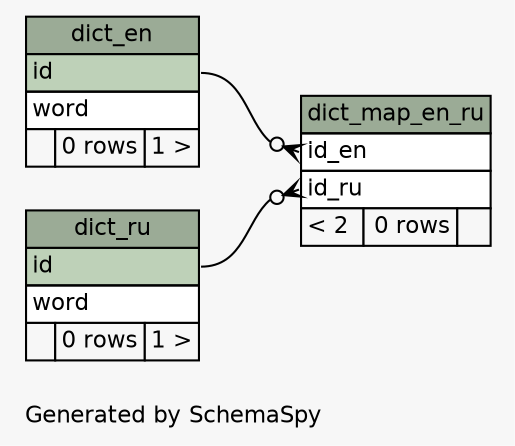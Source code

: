 // dot 2.50.0 on Mac OS X 12.1
// SchemaSpy rev 590
digraph "largeRelationshipsDiagram" {
  graph [
    rankdir="RL"
    bgcolor="#f7f7f7"
    label="\nGenerated by SchemaSpy"
    labeljust="l"
    nodesep="0.18"
    ranksep="0.46"
    fontname="Helvetica"
    fontsize="11"
  ];
  node [
    fontname="Helvetica"
    fontsize="11"
    shape="plaintext"
  ];
  edge [
    arrowsize="0.8"
  ];
  "dict_en" [
    label=<
    <TABLE BORDER="0" CELLBORDER="1" CELLSPACING="0" BGCOLOR="#ffffff">
      <TR><TD COLSPAN="3" BGCOLOR="#9bab96" ALIGN="CENTER">dict_en</TD></TR>
      <TR><TD PORT="id" COLSPAN="3" BGCOLOR="#bed1b8" ALIGN="LEFT">id</TD></TR>
      <TR><TD PORT="word" COLSPAN="3" ALIGN="LEFT">word</TD></TR>
      <TR><TD ALIGN="LEFT" BGCOLOR="#f7f7f7">  </TD><TD ALIGN="RIGHT" BGCOLOR="#f7f7f7">0 rows</TD><TD ALIGN="RIGHT" BGCOLOR="#f7f7f7">1 &gt;</TD></TR>
    </TABLE>>
    URL="tables/dict_en.html"
    tooltip="dict_en"
  ];
  "dict_map_en_ru" [
    label=<
    <TABLE BORDER="0" CELLBORDER="1" CELLSPACING="0" BGCOLOR="#ffffff">
      <TR><TD COLSPAN="3" BGCOLOR="#9bab96" ALIGN="CENTER">dict_map_en_ru</TD></TR>
      <TR><TD PORT="id_en" COLSPAN="3" ALIGN="LEFT">id_en</TD></TR>
      <TR><TD PORT="id_ru" COLSPAN="3" ALIGN="LEFT">id_ru</TD></TR>
      <TR><TD ALIGN="LEFT" BGCOLOR="#f7f7f7">&lt; 2</TD><TD ALIGN="RIGHT" BGCOLOR="#f7f7f7">0 rows</TD><TD ALIGN="RIGHT" BGCOLOR="#f7f7f7">  </TD></TR>
    </TABLE>>
    URL="tables/dict_map_en_ru.html"
    tooltip="dict_map_en_ru"
  ];
  "dict_ru" [
    label=<
    <TABLE BORDER="0" CELLBORDER="1" CELLSPACING="0" BGCOLOR="#ffffff">
      <TR><TD COLSPAN="3" BGCOLOR="#9bab96" ALIGN="CENTER">dict_ru</TD></TR>
      <TR><TD PORT="id" COLSPAN="3" BGCOLOR="#bed1b8" ALIGN="LEFT">id</TD></TR>
      <TR><TD PORT="word" COLSPAN="3" ALIGN="LEFT">word</TD></TR>
      <TR><TD ALIGN="LEFT" BGCOLOR="#f7f7f7">  </TD><TD ALIGN="RIGHT" BGCOLOR="#f7f7f7">0 rows</TD><TD ALIGN="RIGHT" BGCOLOR="#f7f7f7">1 &gt;</TD></TR>
    </TABLE>>
    URL="tables/dict_ru.html"
    tooltip="dict_ru"
  ];
  "dict_map_en_ru":"id_en":w -> "dict_en":"id":e [arrowhead=none dir=back arrowtail=crowodot];
  "dict_map_en_ru":"id_ru":w -> "dict_ru":"id":e [arrowhead=none dir=back arrowtail=crowodot];
}
